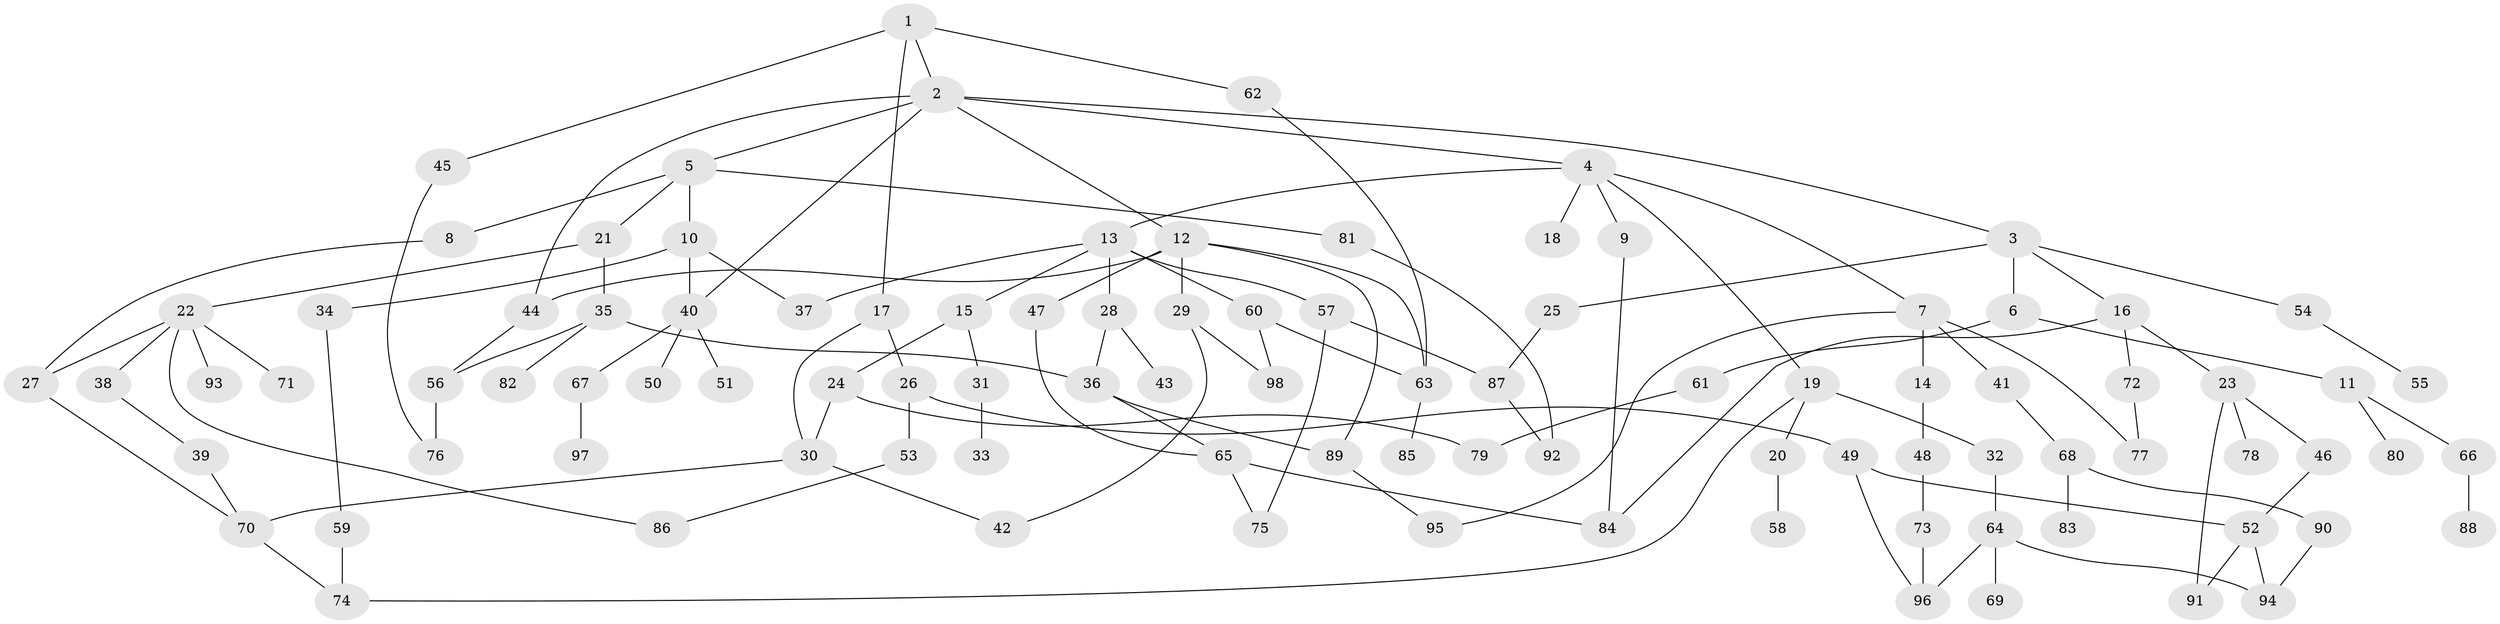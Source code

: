 // coarse degree distribution, {2: 0.358974358974359, 4: 0.1282051282051282, 1: 0.358974358974359, 7: 0.02564102564102564, 12: 0.02564102564102564, 3: 0.05128205128205128, 9: 0.02564102564102564, 6: 0.02564102564102564}
// Generated by graph-tools (version 1.1) at 2025/46/03/04/25 21:46:13]
// undirected, 98 vertices, 130 edges
graph export_dot {
graph [start="1"]
  node [color=gray90,style=filled];
  1;
  2;
  3;
  4;
  5;
  6;
  7;
  8;
  9;
  10;
  11;
  12;
  13;
  14;
  15;
  16;
  17;
  18;
  19;
  20;
  21;
  22;
  23;
  24;
  25;
  26;
  27;
  28;
  29;
  30;
  31;
  32;
  33;
  34;
  35;
  36;
  37;
  38;
  39;
  40;
  41;
  42;
  43;
  44;
  45;
  46;
  47;
  48;
  49;
  50;
  51;
  52;
  53;
  54;
  55;
  56;
  57;
  58;
  59;
  60;
  61;
  62;
  63;
  64;
  65;
  66;
  67;
  68;
  69;
  70;
  71;
  72;
  73;
  74;
  75;
  76;
  77;
  78;
  79;
  80;
  81;
  82;
  83;
  84;
  85;
  86;
  87;
  88;
  89;
  90;
  91;
  92;
  93;
  94;
  95;
  96;
  97;
  98;
  1 -- 2;
  1 -- 17;
  1 -- 45;
  1 -- 62;
  2 -- 3;
  2 -- 4;
  2 -- 5;
  2 -- 12;
  2 -- 40;
  2 -- 44;
  3 -- 6;
  3 -- 16;
  3 -- 25;
  3 -- 54;
  4 -- 7;
  4 -- 9;
  4 -- 13;
  4 -- 18;
  4 -- 19;
  5 -- 8;
  5 -- 10;
  5 -- 21;
  5 -- 81;
  6 -- 11;
  6 -- 61;
  7 -- 14;
  7 -- 41;
  7 -- 95;
  7 -- 77;
  8 -- 27;
  9 -- 84;
  10 -- 34;
  10 -- 40;
  10 -- 37;
  11 -- 66;
  11 -- 80;
  12 -- 29;
  12 -- 44;
  12 -- 47;
  12 -- 63;
  12 -- 89;
  13 -- 15;
  13 -- 28;
  13 -- 37;
  13 -- 57;
  13 -- 60;
  14 -- 48;
  15 -- 24;
  15 -- 31;
  16 -- 23;
  16 -- 72;
  16 -- 84;
  17 -- 26;
  17 -- 30;
  19 -- 20;
  19 -- 32;
  19 -- 74;
  20 -- 58;
  21 -- 22;
  21 -- 35;
  22 -- 38;
  22 -- 71;
  22 -- 86;
  22 -- 93;
  22 -- 27;
  23 -- 46;
  23 -- 78;
  23 -- 91;
  24 -- 30;
  24 -- 79;
  25 -- 87;
  26 -- 49;
  26 -- 53;
  27 -- 70;
  28 -- 43;
  28 -- 36;
  29 -- 42;
  29 -- 98;
  30 -- 42;
  30 -- 70;
  31 -- 33;
  32 -- 64;
  34 -- 59;
  35 -- 36;
  35 -- 82;
  35 -- 56;
  36 -- 65;
  36 -- 89;
  38 -- 39;
  39 -- 70;
  40 -- 50;
  40 -- 51;
  40 -- 67;
  41 -- 68;
  44 -- 56;
  45 -- 76;
  46 -- 52;
  47 -- 65;
  48 -- 73;
  49 -- 52;
  49 -- 96;
  52 -- 94;
  52 -- 91;
  53 -- 86;
  54 -- 55;
  56 -- 76;
  57 -- 75;
  57 -- 87;
  59 -- 74;
  60 -- 63;
  60 -- 98;
  61 -- 79;
  62 -- 63;
  63 -- 85;
  64 -- 69;
  64 -- 96;
  64 -- 94;
  65 -- 75;
  65 -- 84;
  66 -- 88;
  67 -- 97;
  68 -- 83;
  68 -- 90;
  70 -- 74;
  72 -- 77;
  73 -- 96;
  81 -- 92;
  87 -- 92;
  89 -- 95;
  90 -- 94;
}
